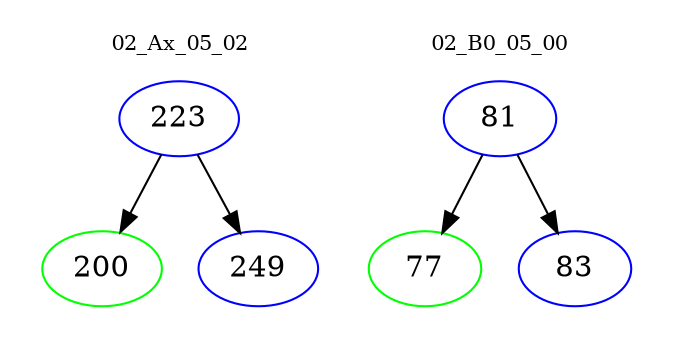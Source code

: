 digraph{
subgraph cluster_0 {
color = white
label = "02_Ax_05_02";
fontsize=10;
T0_223 [label="223", color="blue"]
T0_223 -> T0_200 [color="black"]
T0_200 [label="200", color="green"]
T0_223 -> T0_249 [color="black"]
T0_249 [label="249", color="blue"]
}
subgraph cluster_1 {
color = white
label = "02_B0_05_00";
fontsize=10;
T1_81 [label="81", color="blue"]
T1_81 -> T1_77 [color="black"]
T1_77 [label="77", color="green"]
T1_81 -> T1_83 [color="black"]
T1_83 [label="83", color="blue"]
}
}
